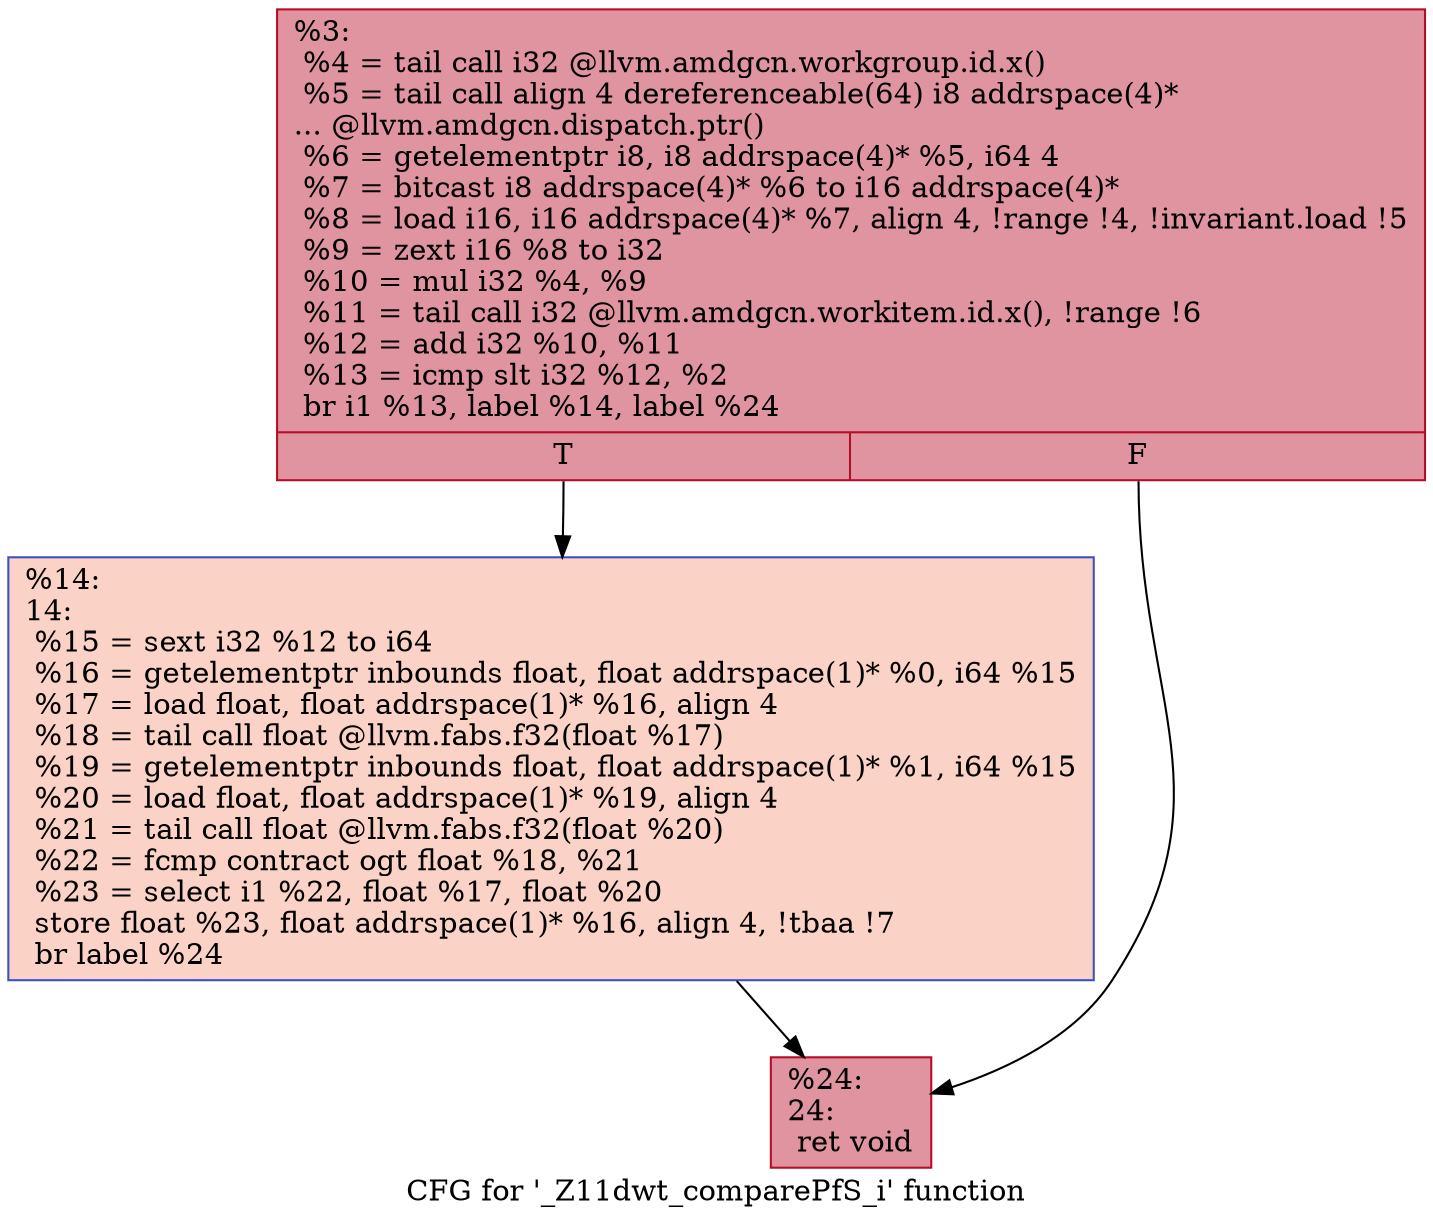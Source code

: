 digraph "CFG for '_Z11dwt_comparePfS_i' function" {
	label="CFG for '_Z11dwt_comparePfS_i' function";

	Node0x5a99190 [shape=record,color="#b70d28ff", style=filled, fillcolor="#b70d2870",label="{%3:\l  %4 = tail call i32 @llvm.amdgcn.workgroup.id.x()\l  %5 = tail call align 4 dereferenceable(64) i8 addrspace(4)*\l... @llvm.amdgcn.dispatch.ptr()\l  %6 = getelementptr i8, i8 addrspace(4)* %5, i64 4\l  %7 = bitcast i8 addrspace(4)* %6 to i16 addrspace(4)*\l  %8 = load i16, i16 addrspace(4)* %7, align 4, !range !4, !invariant.load !5\l  %9 = zext i16 %8 to i32\l  %10 = mul i32 %4, %9\l  %11 = tail call i32 @llvm.amdgcn.workitem.id.x(), !range !6\l  %12 = add i32 %10, %11\l  %13 = icmp slt i32 %12, %2\l  br i1 %13, label %14, label %24\l|{<s0>T|<s1>F}}"];
	Node0x5a99190:s0 -> Node0x5a9b090;
	Node0x5a99190:s1 -> Node0x5a9b120;
	Node0x5a9b090 [shape=record,color="#3d50c3ff", style=filled, fillcolor="#f59c7d70",label="{%14:\l14:                                               \l  %15 = sext i32 %12 to i64\l  %16 = getelementptr inbounds float, float addrspace(1)* %0, i64 %15\l  %17 = load float, float addrspace(1)* %16, align 4\l  %18 = tail call float @llvm.fabs.f32(float %17)\l  %19 = getelementptr inbounds float, float addrspace(1)* %1, i64 %15\l  %20 = load float, float addrspace(1)* %19, align 4\l  %21 = tail call float @llvm.fabs.f32(float %20)\l  %22 = fcmp contract ogt float %18, %21\l  %23 = select i1 %22, float %17, float %20\l  store float %23, float addrspace(1)* %16, align 4, !tbaa !7\l  br label %24\l}"];
	Node0x5a9b090 -> Node0x5a9b120;
	Node0x5a9b120 [shape=record,color="#b70d28ff", style=filled, fillcolor="#b70d2870",label="{%24:\l24:                                               \l  ret void\l}"];
}
